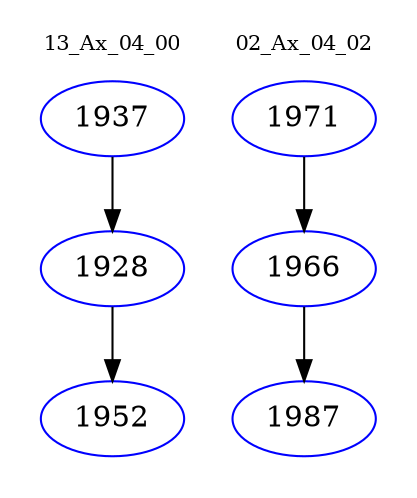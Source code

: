 digraph{
subgraph cluster_0 {
color = white
label = "13_Ax_04_00";
fontsize=10;
T0_1937 [label="1937", color="blue"]
T0_1937 -> T0_1928 [color="black"]
T0_1928 [label="1928", color="blue"]
T0_1928 -> T0_1952 [color="black"]
T0_1952 [label="1952", color="blue"]
}
subgraph cluster_1 {
color = white
label = "02_Ax_04_02";
fontsize=10;
T1_1971 [label="1971", color="blue"]
T1_1971 -> T1_1966 [color="black"]
T1_1966 [label="1966", color="blue"]
T1_1966 -> T1_1987 [color="black"]
T1_1987 [label="1987", color="blue"]
}
}
